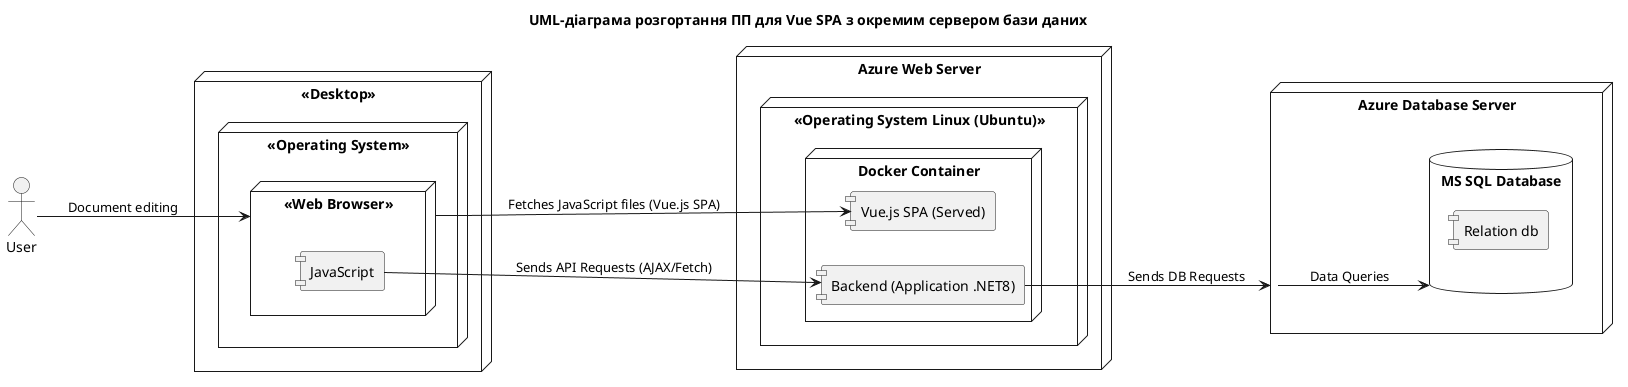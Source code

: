 @startuml
title UML-діаграма розгортання ПП для Vue SPA з окремим сервером бази даних

left to right direction

skinparam componentStyle uml1

actor User

node "<<Desktop>>" as dk {
    node "<<Operating System>>" {
        node "<<Web Browser>>" as browser {
            component [JavaScript] as vue
        }
    }
}

node "Azure Web Server" as serv1 {
    node "<<Operating System Linux (Ubuntu)>>" as l2 {
        node "Docker Container" {
            [Backend (Application .NET8)] as app
            component [Vue.js SPA (Served)] as frontend
        }
    }
}

node "Azure Database Server" as dbserv {
    database "MS SQL Database" as db {
        [Relation db]
    }
}

User --> browser : Document editing
browser --> frontend : Fetches JavaScript files (Vue.js SPA)
vue --> app : Sends API Requests (AJAX/Fetch)
app --> dbserv : Sends DB Requests
dbserv --> db : Data Queries

@enduml
